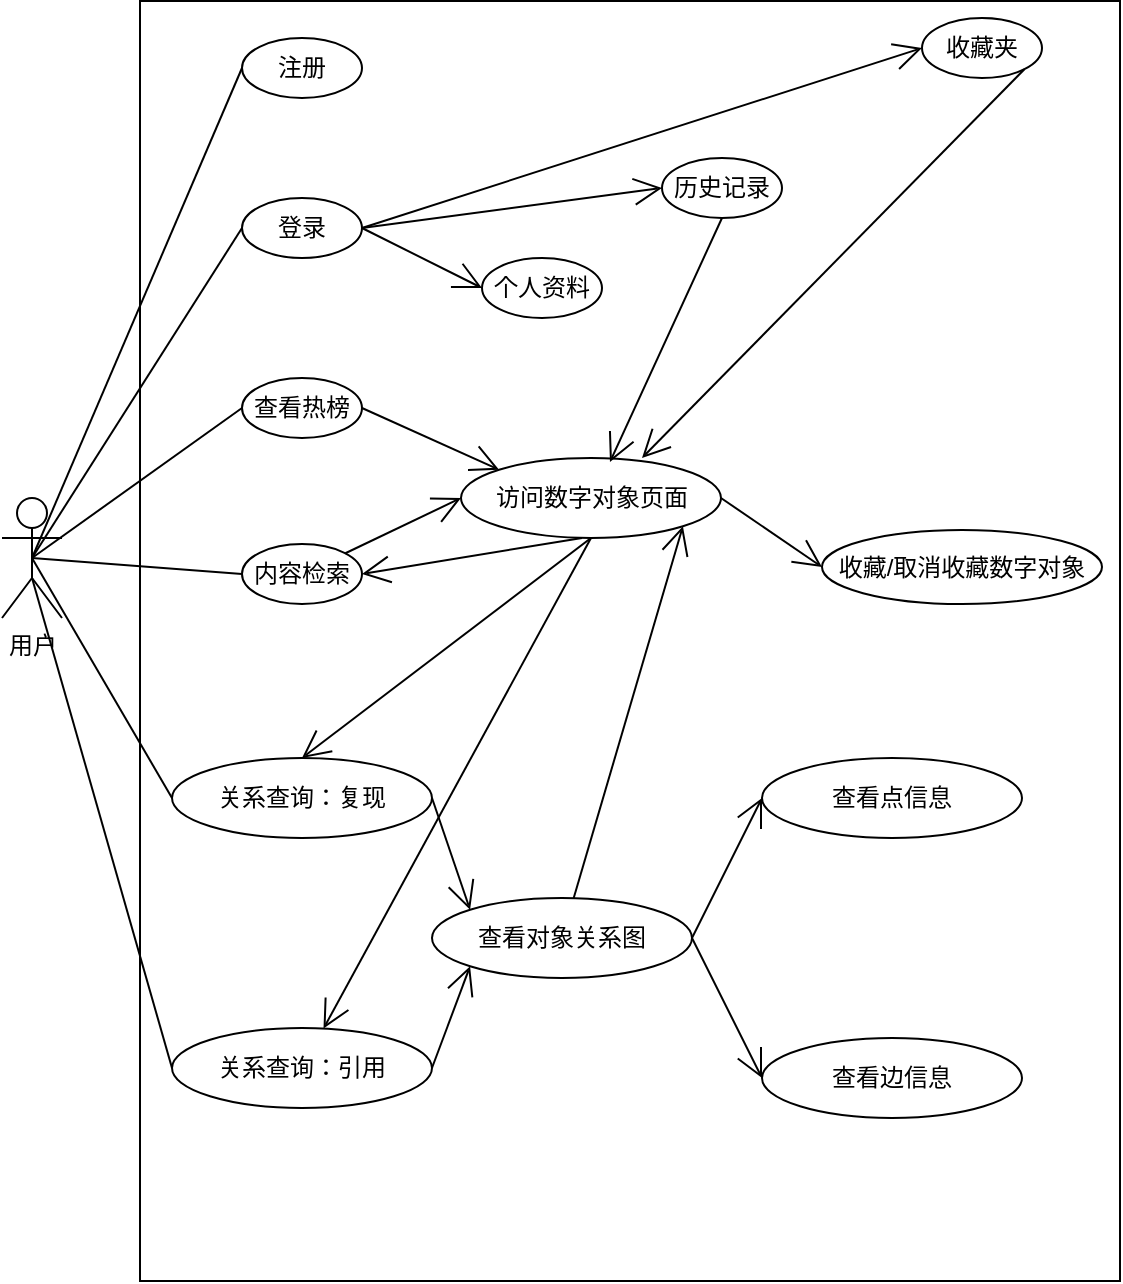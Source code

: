 <mxfile version="21.0.10" type="github"><diagram name="第 1 页" id="CPDh3F0OTr8-7Epfm1y_"><mxGraphModel dx="954" dy="647" grid="1" gridSize="10" guides="1" tooltips="1" connect="1" arrows="1" fold="1" page="1" pageScale="1" pageWidth="827" pageHeight="1169" math="0" shadow="0"><root><mxCell id="0"/><mxCell id="1" parent="0"/><mxCell id="gbnUb4qAGBUcAGRf-OXF-1" value="" style="rounded=0;whiteSpace=wrap;html=1;" vertex="1" parent="1"><mxGeometry x="169" y="31.5" width="490" height="640" as="geometry"/></mxCell><mxCell id="gbnUb4qAGBUcAGRf-OXF-2" value="用户&lt;br&gt;" style="shape=umlActor;verticalLabelPosition=bottom;verticalAlign=top;html=1;" vertex="1" parent="1"><mxGeometry x="100" y="280" width="30" height="60" as="geometry"/></mxCell><mxCell id="gbnUb4qAGBUcAGRf-OXF-9" value="注册" style="ellipse;whiteSpace=wrap;html=1;" vertex="1" parent="1"><mxGeometry x="220" y="50" width="60" height="30" as="geometry"/></mxCell><mxCell id="gbnUb4qAGBUcAGRf-OXF-10" value="登录" style="ellipse;whiteSpace=wrap;html=1;" vertex="1" parent="1"><mxGeometry x="220" y="130" width="60" height="30" as="geometry"/></mxCell><mxCell id="gbnUb4qAGBUcAGRf-OXF-11" value="收藏夹" style="ellipse;whiteSpace=wrap;html=1;" vertex="1" parent="1"><mxGeometry x="560" y="40" width="60" height="30" as="geometry"/></mxCell><mxCell id="gbnUb4qAGBUcAGRf-OXF-12" value="历史记录" style="ellipse;whiteSpace=wrap;html=1;" vertex="1" parent="1"><mxGeometry x="430" y="110" width="60" height="30" as="geometry"/></mxCell><mxCell id="gbnUb4qAGBUcAGRf-OXF-13" value="个人资料" style="ellipse;whiteSpace=wrap;html=1;" vertex="1" parent="1"><mxGeometry x="340" y="160" width="60" height="30" as="geometry"/></mxCell><mxCell id="gbnUb4qAGBUcAGRf-OXF-24" value="" style="endArrow=open;endFill=1;endSize=12;html=1;rounded=0;entryX=0;entryY=0.5;entryDx=0;entryDy=0;exitX=1;exitY=0.5;exitDx=0;exitDy=0;" edge="1" parent="1" source="gbnUb4qAGBUcAGRf-OXF-10" target="gbnUb4qAGBUcAGRf-OXF-13"><mxGeometry width="160" relative="1" as="geometry"><mxPoint x="330" y="340" as="sourcePoint"/><mxPoint x="490" y="340" as="targetPoint"/></mxGeometry></mxCell><mxCell id="gbnUb4qAGBUcAGRf-OXF-25" value="" style="endArrow=open;endFill=1;endSize=12;html=1;rounded=0;entryX=0;entryY=0.5;entryDx=0;entryDy=0;exitX=1;exitY=0.5;exitDx=0;exitDy=0;" edge="1" parent="1" source="gbnUb4qAGBUcAGRf-OXF-10" target="gbnUb4qAGBUcAGRf-OXF-12"><mxGeometry width="160" relative="1" as="geometry"><mxPoint x="290" y="155" as="sourcePoint"/><mxPoint x="394" y="225" as="targetPoint"/></mxGeometry></mxCell><mxCell id="gbnUb4qAGBUcAGRf-OXF-26" value="" style="endArrow=open;endFill=1;endSize=12;html=1;rounded=0;entryX=0;entryY=0.5;entryDx=0;entryDy=0;exitX=1;exitY=0.5;exitDx=0;exitDy=0;" edge="1" parent="1" source="gbnUb4qAGBUcAGRf-OXF-10" target="gbnUb4qAGBUcAGRf-OXF-11"><mxGeometry width="160" relative="1" as="geometry"><mxPoint x="300" y="165" as="sourcePoint"/><mxPoint x="404" y="235" as="targetPoint"/></mxGeometry></mxCell><mxCell id="gbnUb4qAGBUcAGRf-OXF-27" value="查看热榜" style="ellipse;whiteSpace=wrap;html=1;" vertex="1" parent="1"><mxGeometry x="220" y="220" width="60" height="30" as="geometry"/></mxCell><mxCell id="gbnUb4qAGBUcAGRf-OXF-29" value="" style="endArrow=none;html=1;rounded=0;exitX=0.5;exitY=0.5;exitDx=0;exitDy=0;exitPerimeter=0;entryX=0;entryY=0.5;entryDx=0;entryDy=0;" edge="1" parent="1" source="gbnUb4qAGBUcAGRf-OXF-2" target="gbnUb4qAGBUcAGRf-OXF-9"><mxGeometry relative="1" as="geometry"><mxPoint x="330" y="310" as="sourcePoint"/><mxPoint x="490" y="310" as="targetPoint"/></mxGeometry></mxCell><mxCell id="gbnUb4qAGBUcAGRf-OXF-32" value="内容检索" style="ellipse;whiteSpace=wrap;html=1;" vertex="1" parent="1"><mxGeometry x="220" y="303" width="60" height="30" as="geometry"/></mxCell><mxCell id="gbnUb4qAGBUcAGRf-OXF-33" value="关系查询：复现" style="ellipse;whiteSpace=wrap;html=1;" vertex="1" parent="1"><mxGeometry x="185" y="410" width="130" height="40" as="geometry"/></mxCell><mxCell id="gbnUb4qAGBUcAGRf-OXF-34" value="关系查询：引用" style="ellipse;whiteSpace=wrap;html=1;" vertex="1" parent="1"><mxGeometry x="185" y="545" width="130" height="40" as="geometry"/></mxCell><mxCell id="gbnUb4qAGBUcAGRf-OXF-35" value="访问数字对象页面" style="ellipse;whiteSpace=wrap;html=1;" vertex="1" parent="1"><mxGeometry x="329.5" y="260" width="130" height="40" as="geometry"/></mxCell><mxCell id="gbnUb4qAGBUcAGRf-OXF-37" value="" style="endArrow=open;endFill=1;endSize=12;html=1;rounded=0;entryX=0;entryY=0.5;entryDx=0;entryDy=0;" edge="1" parent="1" source="gbnUb4qAGBUcAGRf-OXF-32" target="gbnUb4qAGBUcAGRf-OXF-35"><mxGeometry width="160" relative="1" as="geometry"><mxPoint x="290" y="155" as="sourcePoint"/><mxPoint x="394" y="225" as="targetPoint"/></mxGeometry></mxCell><mxCell id="gbnUb4qAGBUcAGRf-OXF-38" value="" style="endArrow=open;endFill=1;endSize=12;html=1;rounded=0;entryX=0;entryY=0;entryDx=0;entryDy=0;exitX=1;exitY=0.5;exitDx=0;exitDy=0;" edge="1" parent="1" source="gbnUb4qAGBUcAGRf-OXF-27" target="gbnUb4qAGBUcAGRf-OXF-35"><mxGeometry width="160" relative="1" as="geometry"><mxPoint x="290" y="328" as="sourcePoint"/><mxPoint x="349" y="351.5" as="targetPoint"/></mxGeometry></mxCell><mxCell id="gbnUb4qAGBUcAGRf-OXF-39" value="收藏/&lt;span style=&quot;white-space: pre;&quot;&gt;取消收藏&lt;/span&gt;数字对象" style="ellipse;whiteSpace=wrap;html=1;" vertex="1" parent="1"><mxGeometry x="510" y="296" width="140" height="37" as="geometry"/></mxCell><mxCell id="gbnUb4qAGBUcAGRf-OXF-40" value="" style="endArrow=open;endFill=1;endSize=12;html=1;rounded=0;entryX=0;entryY=0.5;entryDx=0;entryDy=0;exitX=1;exitY=0.5;exitDx=0;exitDy=0;" edge="1" parent="1" source="gbnUb4qAGBUcAGRf-OXF-35" target="gbnUb4qAGBUcAGRf-OXF-39"><mxGeometry width="160" relative="1" as="geometry"><mxPoint x="290" y="328" as="sourcePoint"/><mxPoint x="340" y="290" as="targetPoint"/></mxGeometry></mxCell><mxCell id="gbnUb4qAGBUcAGRf-OXF-41" value="查看对象关系图" style="ellipse;whiteSpace=wrap;html=1;" vertex="1" parent="1"><mxGeometry x="315" y="480" width="130" height="40" as="geometry"/></mxCell><mxCell id="gbnUb4qAGBUcAGRf-OXF-42" value="查看点信息" style="ellipse;whiteSpace=wrap;html=1;" vertex="1" parent="1"><mxGeometry x="480" y="410" width="130" height="40" as="geometry"/></mxCell><mxCell id="gbnUb4qAGBUcAGRf-OXF-44" value="查看边信息" style="ellipse;whiteSpace=wrap;html=1;" vertex="1" parent="1"><mxGeometry x="480" y="550" width="130" height="40" as="geometry"/></mxCell><mxCell id="gbnUb4qAGBUcAGRf-OXF-45" value="" style="endArrow=open;endFill=1;endSize=12;html=1;rounded=0;entryX=0;entryY=0;entryDx=0;entryDy=0;exitX=1;exitY=0.5;exitDx=0;exitDy=0;" edge="1" parent="1" source="gbnUb4qAGBUcAGRf-OXF-33" target="gbnUb4qAGBUcAGRf-OXF-41"><mxGeometry width="160" relative="1" as="geometry"><mxPoint x="290" y="328" as="sourcePoint"/><mxPoint x="359" y="362" as="targetPoint"/></mxGeometry></mxCell><mxCell id="gbnUb4qAGBUcAGRf-OXF-46" value="" style="endArrow=open;endFill=1;endSize=12;html=1;rounded=0;entryX=0;entryY=1;entryDx=0;entryDy=0;exitX=1;exitY=0.5;exitDx=0;exitDy=0;" edge="1" parent="1" source="gbnUb4qAGBUcAGRf-OXF-34" target="gbnUb4qAGBUcAGRf-OXF-41"><mxGeometry width="160" relative="1" as="geometry"><mxPoint x="325" y="440" as="sourcePoint"/><mxPoint x="344" y="496" as="targetPoint"/></mxGeometry></mxCell><mxCell id="gbnUb4qAGBUcAGRf-OXF-47" value="" style="endArrow=open;endFill=1;endSize=12;html=1;rounded=0;entryX=0;entryY=0.5;entryDx=0;entryDy=0;exitX=1;exitY=0.5;exitDx=0;exitDy=0;" edge="1" parent="1" source="gbnUb4qAGBUcAGRf-OXF-41" target="gbnUb4qAGBUcAGRf-OXF-42"><mxGeometry width="160" relative="1" as="geometry"><mxPoint x="335" y="450" as="sourcePoint"/><mxPoint x="354" y="506" as="targetPoint"/></mxGeometry></mxCell><mxCell id="gbnUb4qAGBUcAGRf-OXF-49" value="" style="endArrow=open;endFill=1;endSize=12;html=1;rounded=0;entryX=0;entryY=0.5;entryDx=0;entryDy=0;exitX=1;exitY=0.5;exitDx=0;exitDy=0;" edge="1" parent="1" source="gbnUb4qAGBUcAGRf-OXF-41" target="gbnUb4qAGBUcAGRf-OXF-44"><mxGeometry width="160" relative="1" as="geometry"><mxPoint x="355" y="470" as="sourcePoint"/><mxPoint x="374" y="526" as="targetPoint"/></mxGeometry></mxCell><mxCell id="gbnUb4qAGBUcAGRf-OXF-50" value="" style="endArrow=none;html=1;rounded=0;exitX=0.5;exitY=0.5;exitDx=0;exitDy=0;exitPerimeter=0;entryX=0;entryY=0.5;entryDx=0;entryDy=0;" edge="1" parent="1" source="gbnUb4qAGBUcAGRf-OXF-2" target="gbnUb4qAGBUcAGRf-OXF-10"><mxGeometry relative="1" as="geometry"><mxPoint x="125" y="320" as="sourcePoint"/><mxPoint x="230" y="75" as="targetPoint"/></mxGeometry></mxCell><mxCell id="gbnUb4qAGBUcAGRf-OXF-51" value="" style="endArrow=none;html=1;rounded=0;exitX=0.5;exitY=0.5;exitDx=0;exitDy=0;exitPerimeter=0;entryX=0;entryY=0.5;entryDx=0;entryDy=0;" edge="1" parent="1" source="gbnUb4qAGBUcAGRf-OXF-2" target="gbnUb4qAGBUcAGRf-OXF-27"><mxGeometry relative="1" as="geometry"><mxPoint x="135" y="330" as="sourcePoint"/><mxPoint x="240" y="85" as="targetPoint"/></mxGeometry></mxCell><mxCell id="gbnUb4qAGBUcAGRf-OXF-52" value="" style="endArrow=none;html=1;rounded=0;exitX=0.5;exitY=0.5;exitDx=0;exitDy=0;exitPerimeter=0;entryX=0;entryY=0.5;entryDx=0;entryDy=0;" edge="1" parent="1" source="gbnUb4qAGBUcAGRf-OXF-2" target="gbnUb4qAGBUcAGRf-OXF-32"><mxGeometry relative="1" as="geometry"><mxPoint x="145" y="340" as="sourcePoint"/><mxPoint x="250" y="95" as="targetPoint"/></mxGeometry></mxCell><mxCell id="gbnUb4qAGBUcAGRf-OXF-53" value="" style="endArrow=none;html=1;rounded=0;exitX=0.5;exitY=0.5;exitDx=0;exitDy=0;exitPerimeter=0;entryX=0;entryY=0.5;entryDx=0;entryDy=0;" edge="1" parent="1" source="gbnUb4qAGBUcAGRf-OXF-2" target="gbnUb4qAGBUcAGRf-OXF-33"><mxGeometry relative="1" as="geometry"><mxPoint x="155" y="350" as="sourcePoint"/><mxPoint x="260" y="105" as="targetPoint"/></mxGeometry></mxCell><mxCell id="gbnUb4qAGBUcAGRf-OXF-54" value="" style="endArrow=none;html=1;rounded=0;exitX=0.5;exitY=0.667;exitDx=0;exitDy=0;exitPerimeter=0;entryX=0;entryY=0.5;entryDx=0;entryDy=0;" edge="1" parent="1" source="gbnUb4qAGBUcAGRf-OXF-2" target="gbnUb4qAGBUcAGRf-OXF-34"><mxGeometry relative="1" as="geometry"><mxPoint x="165" y="360" as="sourcePoint"/><mxPoint x="270" y="115" as="targetPoint"/></mxGeometry></mxCell><mxCell id="gbnUb4qAGBUcAGRf-OXF-55" value="" style="endArrow=open;endFill=1;endSize=12;html=1;rounded=0;exitX=0.5;exitY=1;exitDx=0;exitDy=0;entryX=0.573;entryY=0.05;entryDx=0;entryDy=0;entryPerimeter=0;" edge="1" parent="1" source="gbnUb4qAGBUcAGRf-OXF-12" target="gbnUb4qAGBUcAGRf-OXF-35"><mxGeometry width="160" relative="1" as="geometry"><mxPoint x="400" y="360" as="sourcePoint"/><mxPoint x="420" y="260" as="targetPoint"/><Array as="points"/></mxGeometry></mxCell><mxCell id="gbnUb4qAGBUcAGRf-OXF-56" value="" style="endArrow=open;endFill=1;endSize=12;html=1;rounded=0;exitX=1;exitY=1;exitDx=0;exitDy=0;" edge="1" parent="1" source="gbnUb4qAGBUcAGRf-OXF-11"><mxGeometry width="160" relative="1" as="geometry"><mxPoint x="470" y="90" as="sourcePoint"/><mxPoint x="420" y="260" as="targetPoint"/><Array as="points"/></mxGeometry></mxCell><mxCell id="gbnUb4qAGBUcAGRf-OXF-57" value="" style="endArrow=open;endFill=1;endSize=12;html=1;rounded=0;entryX=1;entryY=1;entryDx=0;entryDy=0;" edge="1" parent="1" source="gbnUb4qAGBUcAGRf-OXF-41" target="gbnUb4qAGBUcAGRf-OXF-35"><mxGeometry width="160" relative="1" as="geometry"><mxPoint x="455" y="510" as="sourcePoint"/><mxPoint x="490" y="440" as="targetPoint"/></mxGeometry></mxCell><mxCell id="gbnUb4qAGBUcAGRf-OXF-58" value="" style="endArrow=open;endFill=1;endSize=12;html=1;rounded=0;exitX=0.5;exitY=1;exitDx=0;exitDy=0;" edge="1" parent="1" source="gbnUb4qAGBUcAGRf-OXF-35" target="gbnUb4qAGBUcAGRf-OXF-34"><mxGeometry width="160" relative="1" as="geometry"><mxPoint x="470" y="150" as="sourcePoint"/><mxPoint x="414" y="270" as="targetPoint"/><Array as="points"/></mxGeometry></mxCell><mxCell id="gbnUb4qAGBUcAGRf-OXF-59" value="" style="endArrow=open;endFill=1;endSize=12;html=1;rounded=0;entryX=0.5;entryY=0;entryDx=0;entryDy=0;exitX=0.5;exitY=1;exitDx=0;exitDy=0;" edge="1" parent="1" source="gbnUb4qAGBUcAGRf-OXF-35" target="gbnUb4qAGBUcAGRf-OXF-33"><mxGeometry width="160" relative="1" as="geometry"><mxPoint x="480" y="160" as="sourcePoint"/><mxPoint x="424" y="280" as="targetPoint"/><Array as="points"/></mxGeometry></mxCell><mxCell id="gbnUb4qAGBUcAGRf-OXF-60" value="" style="endArrow=open;endFill=1;endSize=12;html=1;rounded=0;entryX=1;entryY=0.5;entryDx=0;entryDy=0;" edge="1" parent="1" target="gbnUb4qAGBUcAGRf-OXF-32"><mxGeometry width="160" relative="1" as="geometry"><mxPoint x="390" y="300" as="sourcePoint"/><mxPoint x="434" y="290" as="targetPoint"/><Array as="points"/></mxGeometry></mxCell></root></mxGraphModel></diagram></mxfile>